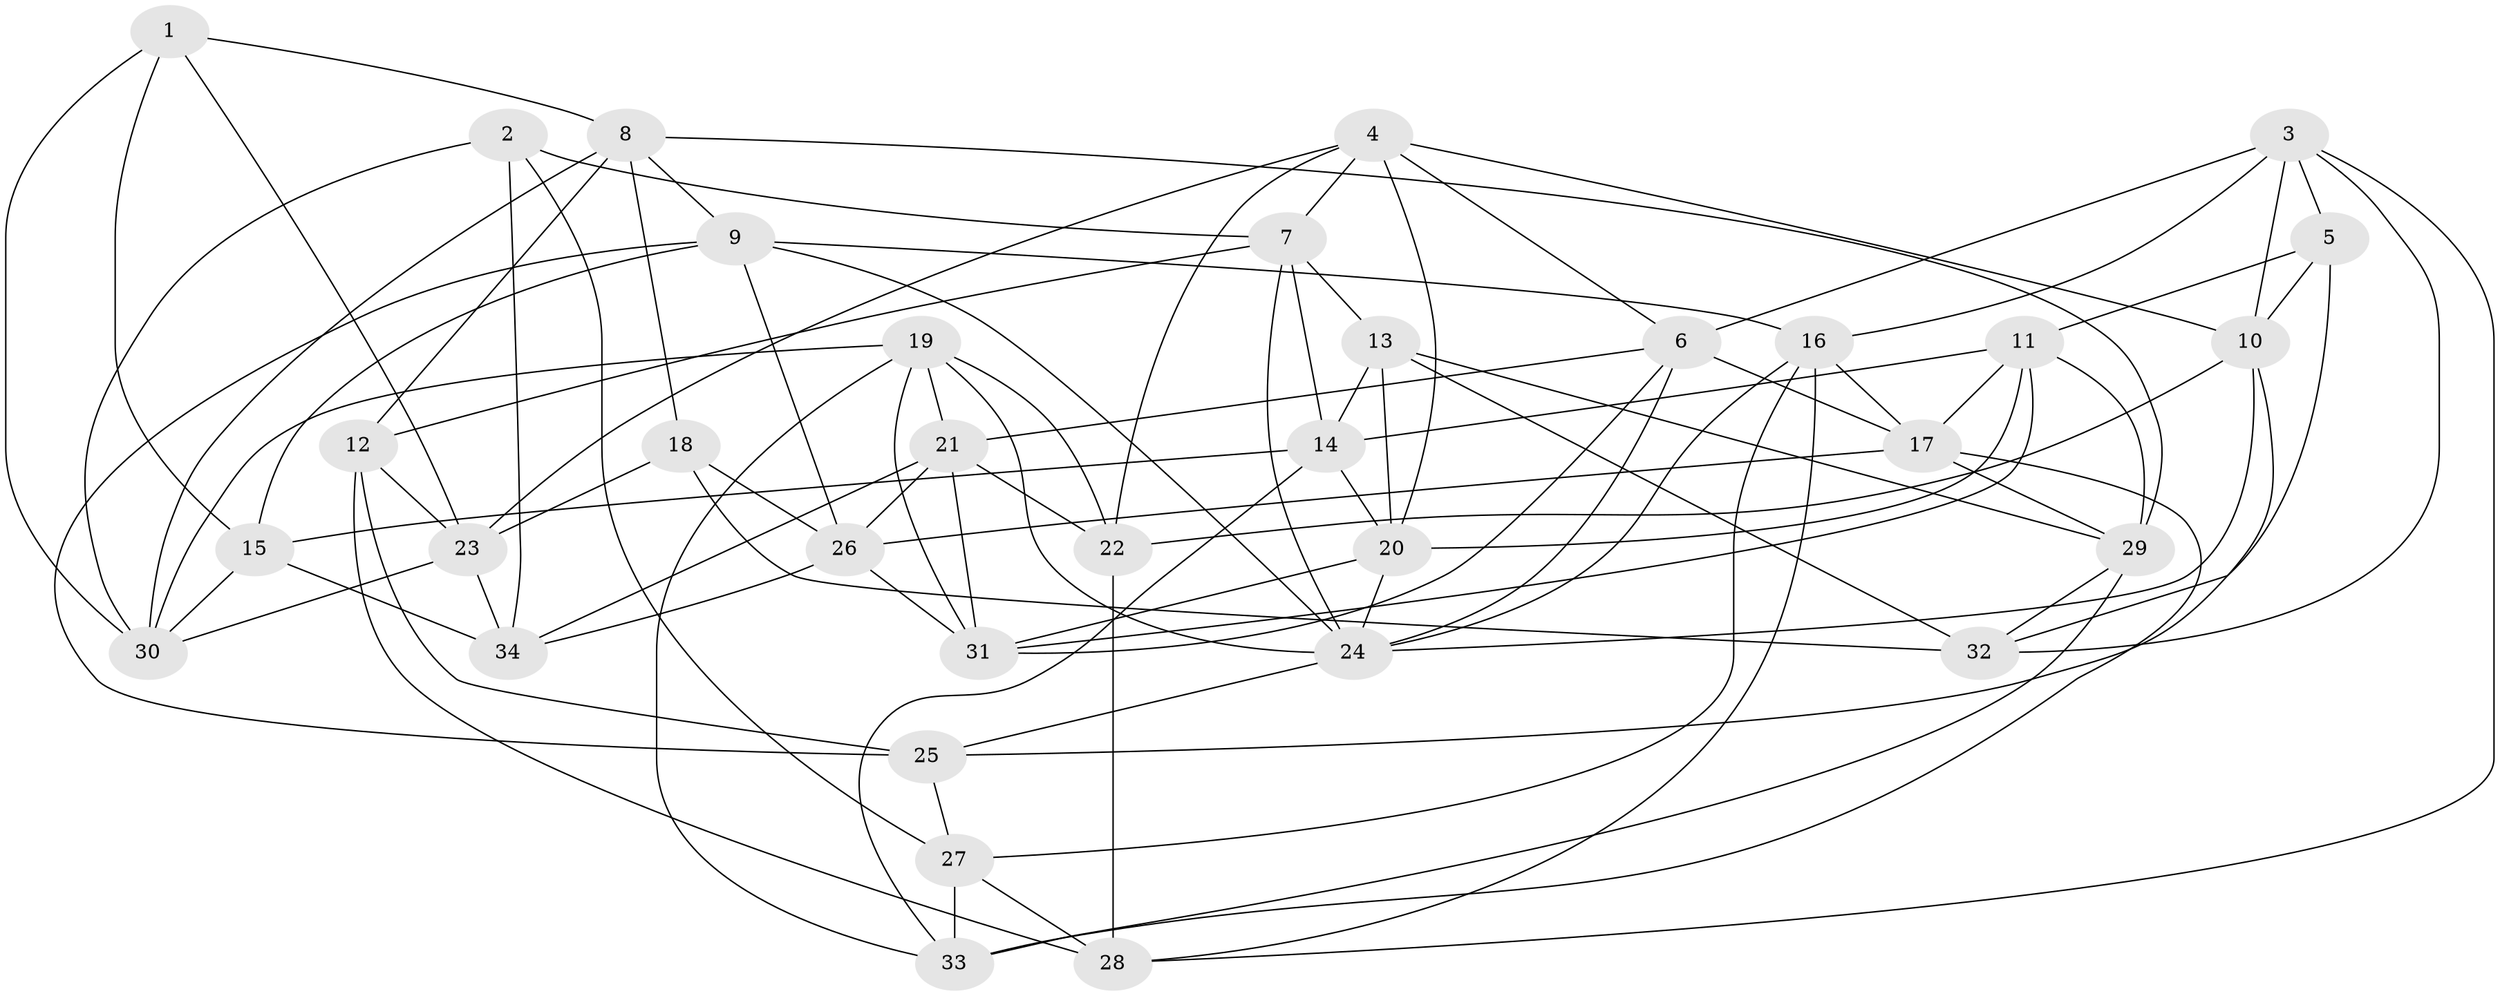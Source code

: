 // original degree distribution, {4: 1.0}
// Generated by graph-tools (version 1.1) at 2025/50/03/09/25 03:50:49]
// undirected, 34 vertices, 94 edges
graph export_dot {
graph [start="1"]
  node [color=gray90,style=filled];
  1;
  2;
  3;
  4;
  5;
  6;
  7;
  8;
  9;
  10;
  11;
  12;
  13;
  14;
  15;
  16;
  17;
  18;
  19;
  20;
  21;
  22;
  23;
  24;
  25;
  26;
  27;
  28;
  29;
  30;
  31;
  32;
  33;
  34;
  1 -- 8 [weight=1.0];
  1 -- 15 [weight=1.0];
  1 -- 23 [weight=1.0];
  1 -- 30 [weight=1.0];
  2 -- 7 [weight=1.0];
  2 -- 27 [weight=1.0];
  2 -- 30 [weight=1.0];
  2 -- 34 [weight=1.0];
  3 -- 5 [weight=1.0];
  3 -- 6 [weight=1.0];
  3 -- 10 [weight=1.0];
  3 -- 16 [weight=1.0];
  3 -- 28 [weight=1.0];
  3 -- 32 [weight=1.0];
  4 -- 6 [weight=1.0];
  4 -- 7 [weight=1.0];
  4 -- 10 [weight=1.0];
  4 -- 20 [weight=1.0];
  4 -- 22 [weight=1.0];
  4 -- 23 [weight=1.0];
  5 -- 10 [weight=1.0];
  5 -- 11 [weight=1.0];
  5 -- 32 [weight=1.0];
  6 -- 17 [weight=1.0];
  6 -- 21 [weight=1.0];
  6 -- 24 [weight=1.0];
  6 -- 31 [weight=1.0];
  7 -- 12 [weight=1.0];
  7 -- 13 [weight=1.0];
  7 -- 14 [weight=1.0];
  7 -- 24 [weight=1.0];
  8 -- 9 [weight=1.0];
  8 -- 12 [weight=1.0];
  8 -- 18 [weight=1.0];
  8 -- 29 [weight=1.0];
  8 -- 30 [weight=1.0];
  9 -- 15 [weight=1.0];
  9 -- 16 [weight=1.0];
  9 -- 24 [weight=1.0];
  9 -- 25 [weight=1.0];
  9 -- 26 [weight=1.0];
  10 -- 22 [weight=1.0];
  10 -- 24 [weight=1.0];
  10 -- 25 [weight=1.0];
  11 -- 14 [weight=1.0];
  11 -- 17 [weight=1.0];
  11 -- 20 [weight=1.0];
  11 -- 29 [weight=1.0];
  11 -- 31 [weight=1.0];
  12 -- 23 [weight=1.0];
  12 -- 25 [weight=2.0];
  12 -- 28 [weight=1.0];
  13 -- 14 [weight=1.0];
  13 -- 20 [weight=1.0];
  13 -- 29 [weight=1.0];
  13 -- 32 [weight=2.0];
  14 -- 15 [weight=1.0];
  14 -- 20 [weight=1.0];
  14 -- 33 [weight=1.0];
  15 -- 30 [weight=1.0];
  15 -- 34 [weight=2.0];
  16 -- 17 [weight=1.0];
  16 -- 24 [weight=1.0];
  16 -- 27 [weight=1.0];
  16 -- 28 [weight=1.0];
  17 -- 26 [weight=1.0];
  17 -- 29 [weight=1.0];
  17 -- 33 [weight=1.0];
  18 -- 23 [weight=1.0];
  18 -- 26 [weight=1.0];
  18 -- 32 [weight=1.0];
  19 -- 21 [weight=1.0];
  19 -- 22 [weight=1.0];
  19 -- 24 [weight=1.0];
  19 -- 30 [weight=1.0];
  19 -- 31 [weight=1.0];
  19 -- 33 [weight=1.0];
  20 -- 24 [weight=1.0];
  20 -- 31 [weight=1.0];
  21 -- 22 [weight=1.0];
  21 -- 26 [weight=1.0];
  21 -- 31 [weight=1.0];
  21 -- 34 [weight=1.0];
  22 -- 28 [weight=2.0];
  23 -- 30 [weight=1.0];
  23 -- 34 [weight=1.0];
  24 -- 25 [weight=1.0];
  25 -- 27 [weight=1.0];
  26 -- 31 [weight=1.0];
  26 -- 34 [weight=1.0];
  27 -- 28 [weight=1.0];
  27 -- 33 [weight=2.0];
  29 -- 32 [weight=1.0];
  29 -- 33 [weight=1.0];
}
